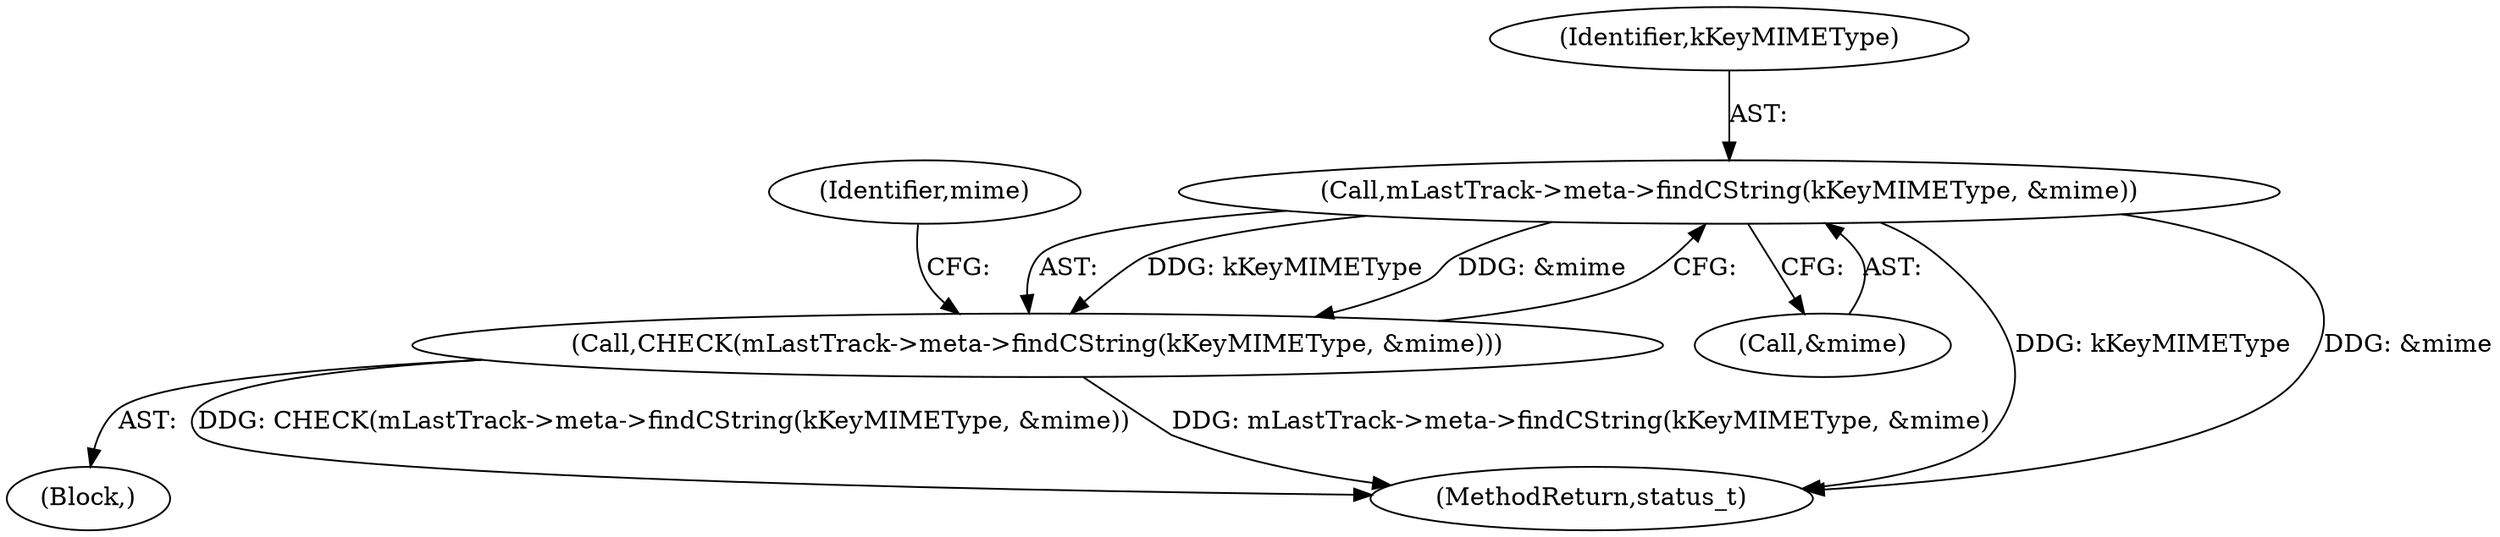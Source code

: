 digraph "0_Android_f81038006b4c59a5a148dcad887371206033c28f_2@pointer" {
"1001501" [label="(Call,mLastTrack->meta->findCString(kKeyMIMEType, &mime))"];
"1001500" [label="(Call,CHECK(mLastTrack->meta->findCString(kKeyMIMEType, &mime)))"];
"1001502" [label="(Identifier,kKeyMIMEType)"];
"1001492" [label="(Block,)"];
"1001503" [label="(Call,&mime)"];
"1003289" [label="(MethodReturn,status_t)"];
"1001508" [label="(Identifier,mime)"];
"1001500" [label="(Call,CHECK(mLastTrack->meta->findCString(kKeyMIMEType, &mime)))"];
"1001501" [label="(Call,mLastTrack->meta->findCString(kKeyMIMEType, &mime))"];
"1001501" -> "1001500"  [label="AST: "];
"1001501" -> "1001503"  [label="CFG: "];
"1001502" -> "1001501"  [label="AST: "];
"1001503" -> "1001501"  [label="AST: "];
"1001500" -> "1001501"  [label="CFG: "];
"1001501" -> "1003289"  [label="DDG: kKeyMIMEType"];
"1001501" -> "1003289"  [label="DDG: &mime"];
"1001501" -> "1001500"  [label="DDG: kKeyMIMEType"];
"1001501" -> "1001500"  [label="DDG: &mime"];
"1001500" -> "1001492"  [label="AST: "];
"1001508" -> "1001500"  [label="CFG: "];
"1001500" -> "1003289"  [label="DDG: CHECK(mLastTrack->meta->findCString(kKeyMIMEType, &mime))"];
"1001500" -> "1003289"  [label="DDG: mLastTrack->meta->findCString(kKeyMIMEType, &mime)"];
}
